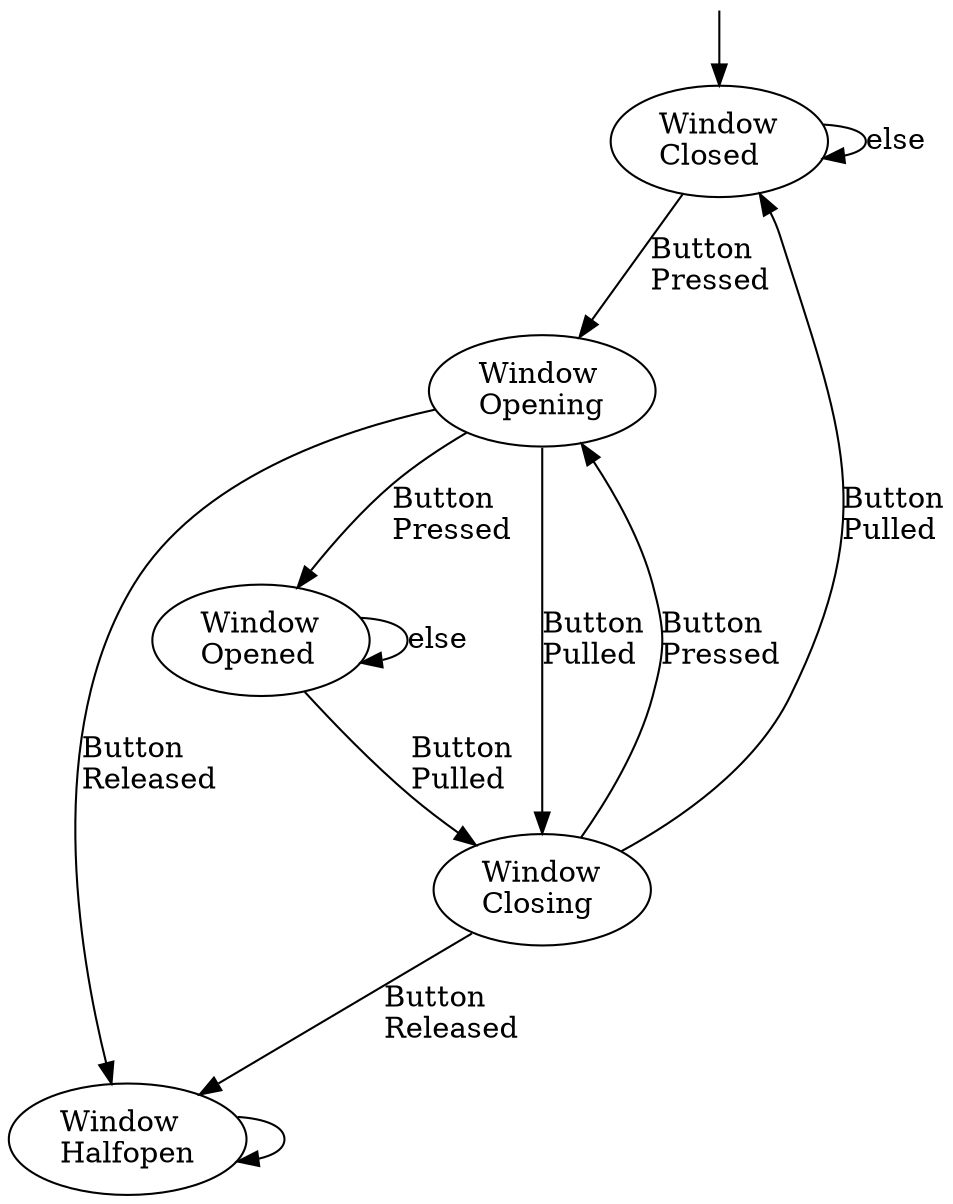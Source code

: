 digraph "mutants/mutant_07_SF_Halfopen_carwindow.dot" {
    Reset [style=invis,shape=point,label="",width=0,height=0];
    Closed [label="Window\lClosed\l"];
    Closing [label="Window\lClosing\l"];
    Halfopen [label="Window\lHalfopen\l"];
    Opened [label="Window\lOpened\l"];
    Opening [label="Window\lOpening\l"];
    Reset -> Closed;
    Closed -> Closed [label="else"];
    Closed -> Opening [label="Button\lPressed\l"];
    Closing -> Opening [label="Button\lPressed\l"];
    Closing -> Closed [label="Button\lPulled\l"];
    Closing -> Halfopen [label="Button\lReleased\l"];
    Halfopen -> Halfopen [label=""];
    Opened -> Opened [label="else"];
    Opened -> Closing [label="Button\lPulled\l"];
    Opening -> Opened [label="Button\lPressed\l"];
    Opening -> Closing [label="Button\lPulled\l"];
    Opening -> Halfopen [label="Button\lReleased\l"];
}
